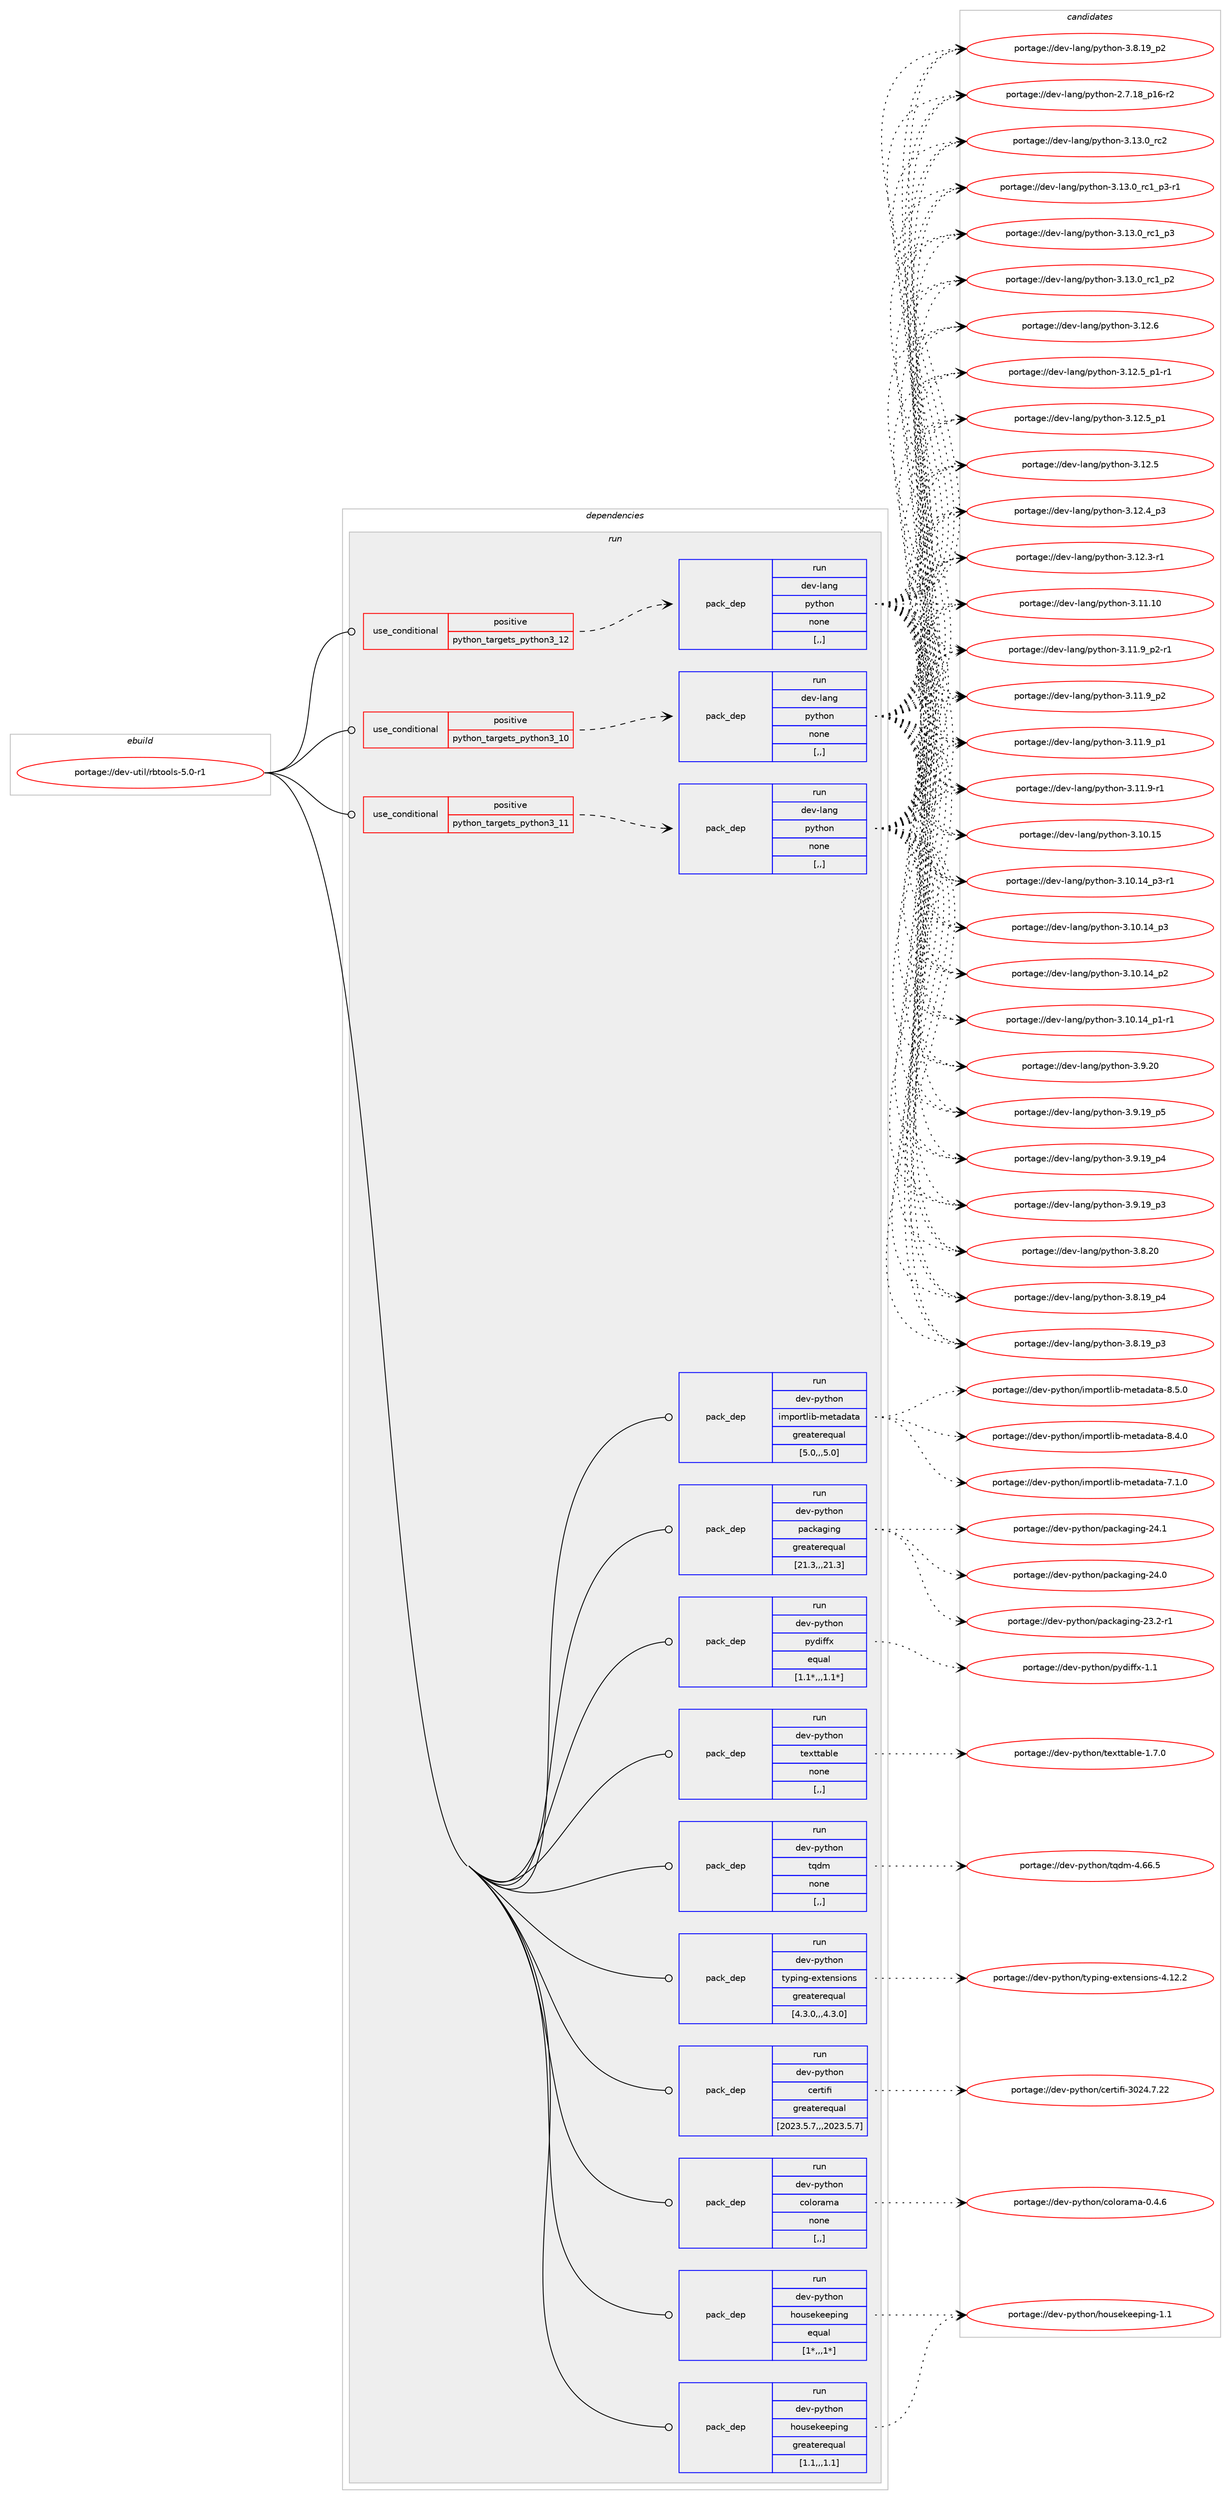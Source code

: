 digraph prolog {

# *************
# Graph options
# *************

newrank=true;
concentrate=true;
compound=true;
graph [rankdir=LR,fontname=Helvetica,fontsize=10,ranksep=1.5];#, ranksep=2.5, nodesep=0.2];
edge  [arrowhead=vee];
node  [fontname=Helvetica,fontsize=10];

# **********
# The ebuild
# **********

subgraph cluster_leftcol {
color=gray;
label=<<i>ebuild</i>>;
id [label="portage://dev-util/rbtools-5.0-r1", color=red, width=4, href="../dev-util/rbtools-5.0-r1.svg"];
}

# ****************
# The dependencies
# ****************

subgraph cluster_midcol {
color=gray;
label=<<i>dependencies</i>>;
subgraph cluster_compile {
fillcolor="#eeeeee";
style=filled;
label=<<i>compile</i>>;
}
subgraph cluster_compileandrun {
fillcolor="#eeeeee";
style=filled;
label=<<i>compile and run</i>>;
}
subgraph cluster_run {
fillcolor="#eeeeee";
style=filled;
label=<<i>run</i>>;
subgraph cond192992 {
dependency715919 [label=<<TABLE BORDER="0" CELLBORDER="1" CELLSPACING="0" CELLPADDING="4"><TR><TD ROWSPAN="3" CELLPADDING="10">use_conditional</TD></TR><TR><TD>positive</TD></TR><TR><TD>python_targets_python3_10</TD></TR></TABLE>>, shape=none, color=red];
subgraph pack517893 {
dependency715920 [label=<<TABLE BORDER="0" CELLBORDER="1" CELLSPACING="0" CELLPADDING="4" WIDTH="220"><TR><TD ROWSPAN="6" CELLPADDING="30">pack_dep</TD></TR><TR><TD WIDTH="110">run</TD></TR><TR><TD>dev-lang</TD></TR><TR><TD>python</TD></TR><TR><TD>none</TD></TR><TR><TD>[,,]</TD></TR></TABLE>>, shape=none, color=blue];
}
dependency715919:e -> dependency715920:w [weight=20,style="dashed",arrowhead="vee"];
}
id:e -> dependency715919:w [weight=20,style="solid",arrowhead="odot"];
subgraph cond192993 {
dependency715921 [label=<<TABLE BORDER="0" CELLBORDER="1" CELLSPACING="0" CELLPADDING="4"><TR><TD ROWSPAN="3" CELLPADDING="10">use_conditional</TD></TR><TR><TD>positive</TD></TR><TR><TD>python_targets_python3_11</TD></TR></TABLE>>, shape=none, color=red];
subgraph pack517894 {
dependency715922 [label=<<TABLE BORDER="0" CELLBORDER="1" CELLSPACING="0" CELLPADDING="4" WIDTH="220"><TR><TD ROWSPAN="6" CELLPADDING="30">pack_dep</TD></TR><TR><TD WIDTH="110">run</TD></TR><TR><TD>dev-lang</TD></TR><TR><TD>python</TD></TR><TR><TD>none</TD></TR><TR><TD>[,,]</TD></TR></TABLE>>, shape=none, color=blue];
}
dependency715921:e -> dependency715922:w [weight=20,style="dashed",arrowhead="vee"];
}
id:e -> dependency715921:w [weight=20,style="solid",arrowhead="odot"];
subgraph cond192994 {
dependency715923 [label=<<TABLE BORDER="0" CELLBORDER="1" CELLSPACING="0" CELLPADDING="4"><TR><TD ROWSPAN="3" CELLPADDING="10">use_conditional</TD></TR><TR><TD>positive</TD></TR><TR><TD>python_targets_python3_12</TD></TR></TABLE>>, shape=none, color=red];
subgraph pack517895 {
dependency715924 [label=<<TABLE BORDER="0" CELLBORDER="1" CELLSPACING="0" CELLPADDING="4" WIDTH="220"><TR><TD ROWSPAN="6" CELLPADDING="30">pack_dep</TD></TR><TR><TD WIDTH="110">run</TD></TR><TR><TD>dev-lang</TD></TR><TR><TD>python</TD></TR><TR><TD>none</TD></TR><TR><TD>[,,]</TD></TR></TABLE>>, shape=none, color=blue];
}
dependency715923:e -> dependency715924:w [weight=20,style="dashed",arrowhead="vee"];
}
id:e -> dependency715923:w [weight=20,style="solid",arrowhead="odot"];
subgraph pack517896 {
dependency715925 [label=<<TABLE BORDER="0" CELLBORDER="1" CELLSPACING="0" CELLPADDING="4" WIDTH="220"><TR><TD ROWSPAN="6" CELLPADDING="30">pack_dep</TD></TR><TR><TD WIDTH="110">run</TD></TR><TR><TD>dev-python</TD></TR><TR><TD>certifi</TD></TR><TR><TD>greaterequal</TD></TR><TR><TD>[2023.5.7,,,2023.5.7]</TD></TR></TABLE>>, shape=none, color=blue];
}
id:e -> dependency715925:w [weight=20,style="solid",arrowhead="odot"];
subgraph pack517897 {
dependency715926 [label=<<TABLE BORDER="0" CELLBORDER="1" CELLSPACING="0" CELLPADDING="4" WIDTH="220"><TR><TD ROWSPAN="6" CELLPADDING="30">pack_dep</TD></TR><TR><TD WIDTH="110">run</TD></TR><TR><TD>dev-python</TD></TR><TR><TD>colorama</TD></TR><TR><TD>none</TD></TR><TR><TD>[,,]</TD></TR></TABLE>>, shape=none, color=blue];
}
id:e -> dependency715926:w [weight=20,style="solid",arrowhead="odot"];
subgraph pack517898 {
dependency715927 [label=<<TABLE BORDER="0" CELLBORDER="1" CELLSPACING="0" CELLPADDING="4" WIDTH="220"><TR><TD ROWSPAN="6" CELLPADDING="30">pack_dep</TD></TR><TR><TD WIDTH="110">run</TD></TR><TR><TD>dev-python</TD></TR><TR><TD>housekeeping</TD></TR><TR><TD>equal</TD></TR><TR><TD>[1*,,,1*]</TD></TR></TABLE>>, shape=none, color=blue];
}
id:e -> dependency715927:w [weight=20,style="solid",arrowhead="odot"];
subgraph pack517899 {
dependency715928 [label=<<TABLE BORDER="0" CELLBORDER="1" CELLSPACING="0" CELLPADDING="4" WIDTH="220"><TR><TD ROWSPAN="6" CELLPADDING="30">pack_dep</TD></TR><TR><TD WIDTH="110">run</TD></TR><TR><TD>dev-python</TD></TR><TR><TD>housekeeping</TD></TR><TR><TD>greaterequal</TD></TR><TR><TD>[1.1,,,1.1]</TD></TR></TABLE>>, shape=none, color=blue];
}
id:e -> dependency715928:w [weight=20,style="solid",arrowhead="odot"];
subgraph pack517900 {
dependency715929 [label=<<TABLE BORDER="0" CELLBORDER="1" CELLSPACING="0" CELLPADDING="4" WIDTH="220"><TR><TD ROWSPAN="6" CELLPADDING="30">pack_dep</TD></TR><TR><TD WIDTH="110">run</TD></TR><TR><TD>dev-python</TD></TR><TR><TD>importlib-metadata</TD></TR><TR><TD>greaterequal</TD></TR><TR><TD>[5.0,,,5.0]</TD></TR></TABLE>>, shape=none, color=blue];
}
id:e -> dependency715929:w [weight=20,style="solid",arrowhead="odot"];
subgraph pack517901 {
dependency715930 [label=<<TABLE BORDER="0" CELLBORDER="1" CELLSPACING="0" CELLPADDING="4" WIDTH="220"><TR><TD ROWSPAN="6" CELLPADDING="30">pack_dep</TD></TR><TR><TD WIDTH="110">run</TD></TR><TR><TD>dev-python</TD></TR><TR><TD>packaging</TD></TR><TR><TD>greaterequal</TD></TR><TR><TD>[21.3,,,21.3]</TD></TR></TABLE>>, shape=none, color=blue];
}
id:e -> dependency715930:w [weight=20,style="solid",arrowhead="odot"];
subgraph pack517902 {
dependency715931 [label=<<TABLE BORDER="0" CELLBORDER="1" CELLSPACING="0" CELLPADDING="4" WIDTH="220"><TR><TD ROWSPAN="6" CELLPADDING="30">pack_dep</TD></TR><TR><TD WIDTH="110">run</TD></TR><TR><TD>dev-python</TD></TR><TR><TD>pydiffx</TD></TR><TR><TD>equal</TD></TR><TR><TD>[1.1*,,,1.1*]</TD></TR></TABLE>>, shape=none, color=blue];
}
id:e -> dependency715931:w [weight=20,style="solid",arrowhead="odot"];
subgraph pack517903 {
dependency715932 [label=<<TABLE BORDER="0" CELLBORDER="1" CELLSPACING="0" CELLPADDING="4" WIDTH="220"><TR><TD ROWSPAN="6" CELLPADDING="30">pack_dep</TD></TR><TR><TD WIDTH="110">run</TD></TR><TR><TD>dev-python</TD></TR><TR><TD>texttable</TD></TR><TR><TD>none</TD></TR><TR><TD>[,,]</TD></TR></TABLE>>, shape=none, color=blue];
}
id:e -> dependency715932:w [weight=20,style="solid",arrowhead="odot"];
subgraph pack517904 {
dependency715933 [label=<<TABLE BORDER="0" CELLBORDER="1" CELLSPACING="0" CELLPADDING="4" WIDTH="220"><TR><TD ROWSPAN="6" CELLPADDING="30">pack_dep</TD></TR><TR><TD WIDTH="110">run</TD></TR><TR><TD>dev-python</TD></TR><TR><TD>tqdm</TD></TR><TR><TD>none</TD></TR><TR><TD>[,,]</TD></TR></TABLE>>, shape=none, color=blue];
}
id:e -> dependency715933:w [weight=20,style="solid",arrowhead="odot"];
subgraph pack517905 {
dependency715934 [label=<<TABLE BORDER="0" CELLBORDER="1" CELLSPACING="0" CELLPADDING="4" WIDTH="220"><TR><TD ROWSPAN="6" CELLPADDING="30">pack_dep</TD></TR><TR><TD WIDTH="110">run</TD></TR><TR><TD>dev-python</TD></TR><TR><TD>typing-extensions</TD></TR><TR><TD>greaterequal</TD></TR><TR><TD>[4.3.0,,,4.3.0]</TD></TR></TABLE>>, shape=none, color=blue];
}
id:e -> dependency715934:w [weight=20,style="solid",arrowhead="odot"];
}
}

# **************
# The candidates
# **************

subgraph cluster_choices {
rank=same;
color=gray;
label=<<i>candidates</i>>;

subgraph choice517893 {
color=black;
nodesep=1;
choice10010111845108971101034711212111610411111045514649514648951149950 [label="portage://dev-lang/python-3.13.0_rc2", color=red, width=4,href="../dev-lang/python-3.13.0_rc2.svg"];
choice1001011184510897110103471121211161041111104551464951464895114994995112514511449 [label="portage://dev-lang/python-3.13.0_rc1_p3-r1", color=red, width=4,href="../dev-lang/python-3.13.0_rc1_p3-r1.svg"];
choice100101118451089711010347112121116104111110455146495146489511499499511251 [label="portage://dev-lang/python-3.13.0_rc1_p3", color=red, width=4,href="../dev-lang/python-3.13.0_rc1_p3.svg"];
choice100101118451089711010347112121116104111110455146495146489511499499511250 [label="portage://dev-lang/python-3.13.0_rc1_p2", color=red, width=4,href="../dev-lang/python-3.13.0_rc1_p2.svg"];
choice10010111845108971101034711212111610411111045514649504654 [label="portage://dev-lang/python-3.12.6", color=red, width=4,href="../dev-lang/python-3.12.6.svg"];
choice1001011184510897110103471121211161041111104551464950465395112494511449 [label="portage://dev-lang/python-3.12.5_p1-r1", color=red, width=4,href="../dev-lang/python-3.12.5_p1-r1.svg"];
choice100101118451089711010347112121116104111110455146495046539511249 [label="portage://dev-lang/python-3.12.5_p1", color=red, width=4,href="../dev-lang/python-3.12.5_p1.svg"];
choice10010111845108971101034711212111610411111045514649504653 [label="portage://dev-lang/python-3.12.5", color=red, width=4,href="../dev-lang/python-3.12.5.svg"];
choice100101118451089711010347112121116104111110455146495046529511251 [label="portage://dev-lang/python-3.12.4_p3", color=red, width=4,href="../dev-lang/python-3.12.4_p3.svg"];
choice100101118451089711010347112121116104111110455146495046514511449 [label="portage://dev-lang/python-3.12.3-r1", color=red, width=4,href="../dev-lang/python-3.12.3-r1.svg"];
choice1001011184510897110103471121211161041111104551464949464948 [label="portage://dev-lang/python-3.11.10", color=red, width=4,href="../dev-lang/python-3.11.10.svg"];
choice1001011184510897110103471121211161041111104551464949465795112504511449 [label="portage://dev-lang/python-3.11.9_p2-r1", color=red, width=4,href="../dev-lang/python-3.11.9_p2-r1.svg"];
choice100101118451089711010347112121116104111110455146494946579511250 [label="portage://dev-lang/python-3.11.9_p2", color=red, width=4,href="../dev-lang/python-3.11.9_p2.svg"];
choice100101118451089711010347112121116104111110455146494946579511249 [label="portage://dev-lang/python-3.11.9_p1", color=red, width=4,href="../dev-lang/python-3.11.9_p1.svg"];
choice100101118451089711010347112121116104111110455146494946574511449 [label="portage://dev-lang/python-3.11.9-r1", color=red, width=4,href="../dev-lang/python-3.11.9-r1.svg"];
choice1001011184510897110103471121211161041111104551464948464953 [label="portage://dev-lang/python-3.10.15", color=red, width=4,href="../dev-lang/python-3.10.15.svg"];
choice100101118451089711010347112121116104111110455146494846495295112514511449 [label="portage://dev-lang/python-3.10.14_p3-r1", color=red, width=4,href="../dev-lang/python-3.10.14_p3-r1.svg"];
choice10010111845108971101034711212111610411111045514649484649529511251 [label="portage://dev-lang/python-3.10.14_p3", color=red, width=4,href="../dev-lang/python-3.10.14_p3.svg"];
choice10010111845108971101034711212111610411111045514649484649529511250 [label="portage://dev-lang/python-3.10.14_p2", color=red, width=4,href="../dev-lang/python-3.10.14_p2.svg"];
choice100101118451089711010347112121116104111110455146494846495295112494511449 [label="portage://dev-lang/python-3.10.14_p1-r1", color=red, width=4,href="../dev-lang/python-3.10.14_p1-r1.svg"];
choice10010111845108971101034711212111610411111045514657465048 [label="portage://dev-lang/python-3.9.20", color=red, width=4,href="../dev-lang/python-3.9.20.svg"];
choice100101118451089711010347112121116104111110455146574649579511253 [label="portage://dev-lang/python-3.9.19_p5", color=red, width=4,href="../dev-lang/python-3.9.19_p5.svg"];
choice100101118451089711010347112121116104111110455146574649579511252 [label="portage://dev-lang/python-3.9.19_p4", color=red, width=4,href="../dev-lang/python-3.9.19_p4.svg"];
choice100101118451089711010347112121116104111110455146574649579511251 [label="portage://dev-lang/python-3.9.19_p3", color=red, width=4,href="../dev-lang/python-3.9.19_p3.svg"];
choice10010111845108971101034711212111610411111045514656465048 [label="portage://dev-lang/python-3.8.20", color=red, width=4,href="../dev-lang/python-3.8.20.svg"];
choice100101118451089711010347112121116104111110455146564649579511252 [label="portage://dev-lang/python-3.8.19_p4", color=red, width=4,href="../dev-lang/python-3.8.19_p4.svg"];
choice100101118451089711010347112121116104111110455146564649579511251 [label="portage://dev-lang/python-3.8.19_p3", color=red, width=4,href="../dev-lang/python-3.8.19_p3.svg"];
choice100101118451089711010347112121116104111110455146564649579511250 [label="portage://dev-lang/python-3.8.19_p2", color=red, width=4,href="../dev-lang/python-3.8.19_p2.svg"];
choice100101118451089711010347112121116104111110455046554649569511249544511450 [label="portage://dev-lang/python-2.7.18_p16-r2", color=red, width=4,href="../dev-lang/python-2.7.18_p16-r2.svg"];
dependency715920:e -> choice10010111845108971101034711212111610411111045514649514648951149950:w [style=dotted,weight="100"];
dependency715920:e -> choice1001011184510897110103471121211161041111104551464951464895114994995112514511449:w [style=dotted,weight="100"];
dependency715920:e -> choice100101118451089711010347112121116104111110455146495146489511499499511251:w [style=dotted,weight="100"];
dependency715920:e -> choice100101118451089711010347112121116104111110455146495146489511499499511250:w [style=dotted,weight="100"];
dependency715920:e -> choice10010111845108971101034711212111610411111045514649504654:w [style=dotted,weight="100"];
dependency715920:e -> choice1001011184510897110103471121211161041111104551464950465395112494511449:w [style=dotted,weight="100"];
dependency715920:e -> choice100101118451089711010347112121116104111110455146495046539511249:w [style=dotted,weight="100"];
dependency715920:e -> choice10010111845108971101034711212111610411111045514649504653:w [style=dotted,weight="100"];
dependency715920:e -> choice100101118451089711010347112121116104111110455146495046529511251:w [style=dotted,weight="100"];
dependency715920:e -> choice100101118451089711010347112121116104111110455146495046514511449:w [style=dotted,weight="100"];
dependency715920:e -> choice1001011184510897110103471121211161041111104551464949464948:w [style=dotted,weight="100"];
dependency715920:e -> choice1001011184510897110103471121211161041111104551464949465795112504511449:w [style=dotted,weight="100"];
dependency715920:e -> choice100101118451089711010347112121116104111110455146494946579511250:w [style=dotted,weight="100"];
dependency715920:e -> choice100101118451089711010347112121116104111110455146494946579511249:w [style=dotted,weight="100"];
dependency715920:e -> choice100101118451089711010347112121116104111110455146494946574511449:w [style=dotted,weight="100"];
dependency715920:e -> choice1001011184510897110103471121211161041111104551464948464953:w [style=dotted,weight="100"];
dependency715920:e -> choice100101118451089711010347112121116104111110455146494846495295112514511449:w [style=dotted,weight="100"];
dependency715920:e -> choice10010111845108971101034711212111610411111045514649484649529511251:w [style=dotted,weight="100"];
dependency715920:e -> choice10010111845108971101034711212111610411111045514649484649529511250:w [style=dotted,weight="100"];
dependency715920:e -> choice100101118451089711010347112121116104111110455146494846495295112494511449:w [style=dotted,weight="100"];
dependency715920:e -> choice10010111845108971101034711212111610411111045514657465048:w [style=dotted,weight="100"];
dependency715920:e -> choice100101118451089711010347112121116104111110455146574649579511253:w [style=dotted,weight="100"];
dependency715920:e -> choice100101118451089711010347112121116104111110455146574649579511252:w [style=dotted,weight="100"];
dependency715920:e -> choice100101118451089711010347112121116104111110455146574649579511251:w [style=dotted,weight="100"];
dependency715920:e -> choice10010111845108971101034711212111610411111045514656465048:w [style=dotted,weight="100"];
dependency715920:e -> choice100101118451089711010347112121116104111110455146564649579511252:w [style=dotted,weight="100"];
dependency715920:e -> choice100101118451089711010347112121116104111110455146564649579511251:w [style=dotted,weight="100"];
dependency715920:e -> choice100101118451089711010347112121116104111110455146564649579511250:w [style=dotted,weight="100"];
dependency715920:e -> choice100101118451089711010347112121116104111110455046554649569511249544511450:w [style=dotted,weight="100"];
}
subgraph choice517894 {
color=black;
nodesep=1;
choice10010111845108971101034711212111610411111045514649514648951149950 [label="portage://dev-lang/python-3.13.0_rc2", color=red, width=4,href="../dev-lang/python-3.13.0_rc2.svg"];
choice1001011184510897110103471121211161041111104551464951464895114994995112514511449 [label="portage://dev-lang/python-3.13.0_rc1_p3-r1", color=red, width=4,href="../dev-lang/python-3.13.0_rc1_p3-r1.svg"];
choice100101118451089711010347112121116104111110455146495146489511499499511251 [label="portage://dev-lang/python-3.13.0_rc1_p3", color=red, width=4,href="../dev-lang/python-3.13.0_rc1_p3.svg"];
choice100101118451089711010347112121116104111110455146495146489511499499511250 [label="portage://dev-lang/python-3.13.0_rc1_p2", color=red, width=4,href="../dev-lang/python-3.13.0_rc1_p2.svg"];
choice10010111845108971101034711212111610411111045514649504654 [label="portage://dev-lang/python-3.12.6", color=red, width=4,href="../dev-lang/python-3.12.6.svg"];
choice1001011184510897110103471121211161041111104551464950465395112494511449 [label="portage://dev-lang/python-3.12.5_p1-r1", color=red, width=4,href="../dev-lang/python-3.12.5_p1-r1.svg"];
choice100101118451089711010347112121116104111110455146495046539511249 [label="portage://dev-lang/python-3.12.5_p1", color=red, width=4,href="../dev-lang/python-3.12.5_p1.svg"];
choice10010111845108971101034711212111610411111045514649504653 [label="portage://dev-lang/python-3.12.5", color=red, width=4,href="../dev-lang/python-3.12.5.svg"];
choice100101118451089711010347112121116104111110455146495046529511251 [label="portage://dev-lang/python-3.12.4_p3", color=red, width=4,href="../dev-lang/python-3.12.4_p3.svg"];
choice100101118451089711010347112121116104111110455146495046514511449 [label="portage://dev-lang/python-3.12.3-r1", color=red, width=4,href="../dev-lang/python-3.12.3-r1.svg"];
choice1001011184510897110103471121211161041111104551464949464948 [label="portage://dev-lang/python-3.11.10", color=red, width=4,href="../dev-lang/python-3.11.10.svg"];
choice1001011184510897110103471121211161041111104551464949465795112504511449 [label="portage://dev-lang/python-3.11.9_p2-r1", color=red, width=4,href="../dev-lang/python-3.11.9_p2-r1.svg"];
choice100101118451089711010347112121116104111110455146494946579511250 [label="portage://dev-lang/python-3.11.9_p2", color=red, width=4,href="../dev-lang/python-3.11.9_p2.svg"];
choice100101118451089711010347112121116104111110455146494946579511249 [label="portage://dev-lang/python-3.11.9_p1", color=red, width=4,href="../dev-lang/python-3.11.9_p1.svg"];
choice100101118451089711010347112121116104111110455146494946574511449 [label="portage://dev-lang/python-3.11.9-r1", color=red, width=4,href="../dev-lang/python-3.11.9-r1.svg"];
choice1001011184510897110103471121211161041111104551464948464953 [label="portage://dev-lang/python-3.10.15", color=red, width=4,href="../dev-lang/python-3.10.15.svg"];
choice100101118451089711010347112121116104111110455146494846495295112514511449 [label="portage://dev-lang/python-3.10.14_p3-r1", color=red, width=4,href="../dev-lang/python-3.10.14_p3-r1.svg"];
choice10010111845108971101034711212111610411111045514649484649529511251 [label="portage://dev-lang/python-3.10.14_p3", color=red, width=4,href="../dev-lang/python-3.10.14_p3.svg"];
choice10010111845108971101034711212111610411111045514649484649529511250 [label="portage://dev-lang/python-3.10.14_p2", color=red, width=4,href="../dev-lang/python-3.10.14_p2.svg"];
choice100101118451089711010347112121116104111110455146494846495295112494511449 [label="portage://dev-lang/python-3.10.14_p1-r1", color=red, width=4,href="../dev-lang/python-3.10.14_p1-r1.svg"];
choice10010111845108971101034711212111610411111045514657465048 [label="portage://dev-lang/python-3.9.20", color=red, width=4,href="../dev-lang/python-3.9.20.svg"];
choice100101118451089711010347112121116104111110455146574649579511253 [label="portage://dev-lang/python-3.9.19_p5", color=red, width=4,href="../dev-lang/python-3.9.19_p5.svg"];
choice100101118451089711010347112121116104111110455146574649579511252 [label="portage://dev-lang/python-3.9.19_p4", color=red, width=4,href="../dev-lang/python-3.9.19_p4.svg"];
choice100101118451089711010347112121116104111110455146574649579511251 [label="portage://dev-lang/python-3.9.19_p3", color=red, width=4,href="../dev-lang/python-3.9.19_p3.svg"];
choice10010111845108971101034711212111610411111045514656465048 [label="portage://dev-lang/python-3.8.20", color=red, width=4,href="../dev-lang/python-3.8.20.svg"];
choice100101118451089711010347112121116104111110455146564649579511252 [label="portage://dev-lang/python-3.8.19_p4", color=red, width=4,href="../dev-lang/python-3.8.19_p4.svg"];
choice100101118451089711010347112121116104111110455146564649579511251 [label="portage://dev-lang/python-3.8.19_p3", color=red, width=4,href="../dev-lang/python-3.8.19_p3.svg"];
choice100101118451089711010347112121116104111110455146564649579511250 [label="portage://dev-lang/python-3.8.19_p2", color=red, width=4,href="../dev-lang/python-3.8.19_p2.svg"];
choice100101118451089711010347112121116104111110455046554649569511249544511450 [label="portage://dev-lang/python-2.7.18_p16-r2", color=red, width=4,href="../dev-lang/python-2.7.18_p16-r2.svg"];
dependency715922:e -> choice10010111845108971101034711212111610411111045514649514648951149950:w [style=dotted,weight="100"];
dependency715922:e -> choice1001011184510897110103471121211161041111104551464951464895114994995112514511449:w [style=dotted,weight="100"];
dependency715922:e -> choice100101118451089711010347112121116104111110455146495146489511499499511251:w [style=dotted,weight="100"];
dependency715922:e -> choice100101118451089711010347112121116104111110455146495146489511499499511250:w [style=dotted,weight="100"];
dependency715922:e -> choice10010111845108971101034711212111610411111045514649504654:w [style=dotted,weight="100"];
dependency715922:e -> choice1001011184510897110103471121211161041111104551464950465395112494511449:w [style=dotted,weight="100"];
dependency715922:e -> choice100101118451089711010347112121116104111110455146495046539511249:w [style=dotted,weight="100"];
dependency715922:e -> choice10010111845108971101034711212111610411111045514649504653:w [style=dotted,weight="100"];
dependency715922:e -> choice100101118451089711010347112121116104111110455146495046529511251:w [style=dotted,weight="100"];
dependency715922:e -> choice100101118451089711010347112121116104111110455146495046514511449:w [style=dotted,weight="100"];
dependency715922:e -> choice1001011184510897110103471121211161041111104551464949464948:w [style=dotted,weight="100"];
dependency715922:e -> choice1001011184510897110103471121211161041111104551464949465795112504511449:w [style=dotted,weight="100"];
dependency715922:e -> choice100101118451089711010347112121116104111110455146494946579511250:w [style=dotted,weight="100"];
dependency715922:e -> choice100101118451089711010347112121116104111110455146494946579511249:w [style=dotted,weight="100"];
dependency715922:e -> choice100101118451089711010347112121116104111110455146494946574511449:w [style=dotted,weight="100"];
dependency715922:e -> choice1001011184510897110103471121211161041111104551464948464953:w [style=dotted,weight="100"];
dependency715922:e -> choice100101118451089711010347112121116104111110455146494846495295112514511449:w [style=dotted,weight="100"];
dependency715922:e -> choice10010111845108971101034711212111610411111045514649484649529511251:w [style=dotted,weight="100"];
dependency715922:e -> choice10010111845108971101034711212111610411111045514649484649529511250:w [style=dotted,weight="100"];
dependency715922:e -> choice100101118451089711010347112121116104111110455146494846495295112494511449:w [style=dotted,weight="100"];
dependency715922:e -> choice10010111845108971101034711212111610411111045514657465048:w [style=dotted,weight="100"];
dependency715922:e -> choice100101118451089711010347112121116104111110455146574649579511253:w [style=dotted,weight="100"];
dependency715922:e -> choice100101118451089711010347112121116104111110455146574649579511252:w [style=dotted,weight="100"];
dependency715922:e -> choice100101118451089711010347112121116104111110455146574649579511251:w [style=dotted,weight="100"];
dependency715922:e -> choice10010111845108971101034711212111610411111045514656465048:w [style=dotted,weight="100"];
dependency715922:e -> choice100101118451089711010347112121116104111110455146564649579511252:w [style=dotted,weight="100"];
dependency715922:e -> choice100101118451089711010347112121116104111110455146564649579511251:w [style=dotted,weight="100"];
dependency715922:e -> choice100101118451089711010347112121116104111110455146564649579511250:w [style=dotted,weight="100"];
dependency715922:e -> choice100101118451089711010347112121116104111110455046554649569511249544511450:w [style=dotted,weight="100"];
}
subgraph choice517895 {
color=black;
nodesep=1;
choice10010111845108971101034711212111610411111045514649514648951149950 [label="portage://dev-lang/python-3.13.0_rc2", color=red, width=4,href="../dev-lang/python-3.13.0_rc2.svg"];
choice1001011184510897110103471121211161041111104551464951464895114994995112514511449 [label="portage://dev-lang/python-3.13.0_rc1_p3-r1", color=red, width=4,href="../dev-lang/python-3.13.0_rc1_p3-r1.svg"];
choice100101118451089711010347112121116104111110455146495146489511499499511251 [label="portage://dev-lang/python-3.13.0_rc1_p3", color=red, width=4,href="../dev-lang/python-3.13.0_rc1_p3.svg"];
choice100101118451089711010347112121116104111110455146495146489511499499511250 [label="portage://dev-lang/python-3.13.0_rc1_p2", color=red, width=4,href="../dev-lang/python-3.13.0_rc1_p2.svg"];
choice10010111845108971101034711212111610411111045514649504654 [label="portage://dev-lang/python-3.12.6", color=red, width=4,href="../dev-lang/python-3.12.6.svg"];
choice1001011184510897110103471121211161041111104551464950465395112494511449 [label="portage://dev-lang/python-3.12.5_p1-r1", color=red, width=4,href="../dev-lang/python-3.12.5_p1-r1.svg"];
choice100101118451089711010347112121116104111110455146495046539511249 [label="portage://dev-lang/python-3.12.5_p1", color=red, width=4,href="../dev-lang/python-3.12.5_p1.svg"];
choice10010111845108971101034711212111610411111045514649504653 [label="portage://dev-lang/python-3.12.5", color=red, width=4,href="../dev-lang/python-3.12.5.svg"];
choice100101118451089711010347112121116104111110455146495046529511251 [label="portage://dev-lang/python-3.12.4_p3", color=red, width=4,href="../dev-lang/python-3.12.4_p3.svg"];
choice100101118451089711010347112121116104111110455146495046514511449 [label="portage://dev-lang/python-3.12.3-r1", color=red, width=4,href="../dev-lang/python-3.12.3-r1.svg"];
choice1001011184510897110103471121211161041111104551464949464948 [label="portage://dev-lang/python-3.11.10", color=red, width=4,href="../dev-lang/python-3.11.10.svg"];
choice1001011184510897110103471121211161041111104551464949465795112504511449 [label="portage://dev-lang/python-3.11.9_p2-r1", color=red, width=4,href="../dev-lang/python-3.11.9_p2-r1.svg"];
choice100101118451089711010347112121116104111110455146494946579511250 [label="portage://dev-lang/python-3.11.9_p2", color=red, width=4,href="../dev-lang/python-3.11.9_p2.svg"];
choice100101118451089711010347112121116104111110455146494946579511249 [label="portage://dev-lang/python-3.11.9_p1", color=red, width=4,href="../dev-lang/python-3.11.9_p1.svg"];
choice100101118451089711010347112121116104111110455146494946574511449 [label="portage://dev-lang/python-3.11.9-r1", color=red, width=4,href="../dev-lang/python-3.11.9-r1.svg"];
choice1001011184510897110103471121211161041111104551464948464953 [label="portage://dev-lang/python-3.10.15", color=red, width=4,href="../dev-lang/python-3.10.15.svg"];
choice100101118451089711010347112121116104111110455146494846495295112514511449 [label="portage://dev-lang/python-3.10.14_p3-r1", color=red, width=4,href="../dev-lang/python-3.10.14_p3-r1.svg"];
choice10010111845108971101034711212111610411111045514649484649529511251 [label="portage://dev-lang/python-3.10.14_p3", color=red, width=4,href="../dev-lang/python-3.10.14_p3.svg"];
choice10010111845108971101034711212111610411111045514649484649529511250 [label="portage://dev-lang/python-3.10.14_p2", color=red, width=4,href="../dev-lang/python-3.10.14_p2.svg"];
choice100101118451089711010347112121116104111110455146494846495295112494511449 [label="portage://dev-lang/python-3.10.14_p1-r1", color=red, width=4,href="../dev-lang/python-3.10.14_p1-r1.svg"];
choice10010111845108971101034711212111610411111045514657465048 [label="portage://dev-lang/python-3.9.20", color=red, width=4,href="../dev-lang/python-3.9.20.svg"];
choice100101118451089711010347112121116104111110455146574649579511253 [label="portage://dev-lang/python-3.9.19_p5", color=red, width=4,href="../dev-lang/python-3.9.19_p5.svg"];
choice100101118451089711010347112121116104111110455146574649579511252 [label="portage://dev-lang/python-3.9.19_p4", color=red, width=4,href="../dev-lang/python-3.9.19_p4.svg"];
choice100101118451089711010347112121116104111110455146574649579511251 [label="portage://dev-lang/python-3.9.19_p3", color=red, width=4,href="../dev-lang/python-3.9.19_p3.svg"];
choice10010111845108971101034711212111610411111045514656465048 [label="portage://dev-lang/python-3.8.20", color=red, width=4,href="../dev-lang/python-3.8.20.svg"];
choice100101118451089711010347112121116104111110455146564649579511252 [label="portage://dev-lang/python-3.8.19_p4", color=red, width=4,href="../dev-lang/python-3.8.19_p4.svg"];
choice100101118451089711010347112121116104111110455146564649579511251 [label="portage://dev-lang/python-3.8.19_p3", color=red, width=4,href="../dev-lang/python-3.8.19_p3.svg"];
choice100101118451089711010347112121116104111110455146564649579511250 [label="portage://dev-lang/python-3.8.19_p2", color=red, width=4,href="../dev-lang/python-3.8.19_p2.svg"];
choice100101118451089711010347112121116104111110455046554649569511249544511450 [label="portage://dev-lang/python-2.7.18_p16-r2", color=red, width=4,href="../dev-lang/python-2.7.18_p16-r2.svg"];
dependency715924:e -> choice10010111845108971101034711212111610411111045514649514648951149950:w [style=dotted,weight="100"];
dependency715924:e -> choice1001011184510897110103471121211161041111104551464951464895114994995112514511449:w [style=dotted,weight="100"];
dependency715924:e -> choice100101118451089711010347112121116104111110455146495146489511499499511251:w [style=dotted,weight="100"];
dependency715924:e -> choice100101118451089711010347112121116104111110455146495146489511499499511250:w [style=dotted,weight="100"];
dependency715924:e -> choice10010111845108971101034711212111610411111045514649504654:w [style=dotted,weight="100"];
dependency715924:e -> choice1001011184510897110103471121211161041111104551464950465395112494511449:w [style=dotted,weight="100"];
dependency715924:e -> choice100101118451089711010347112121116104111110455146495046539511249:w [style=dotted,weight="100"];
dependency715924:e -> choice10010111845108971101034711212111610411111045514649504653:w [style=dotted,weight="100"];
dependency715924:e -> choice100101118451089711010347112121116104111110455146495046529511251:w [style=dotted,weight="100"];
dependency715924:e -> choice100101118451089711010347112121116104111110455146495046514511449:w [style=dotted,weight="100"];
dependency715924:e -> choice1001011184510897110103471121211161041111104551464949464948:w [style=dotted,weight="100"];
dependency715924:e -> choice1001011184510897110103471121211161041111104551464949465795112504511449:w [style=dotted,weight="100"];
dependency715924:e -> choice100101118451089711010347112121116104111110455146494946579511250:w [style=dotted,weight="100"];
dependency715924:e -> choice100101118451089711010347112121116104111110455146494946579511249:w [style=dotted,weight="100"];
dependency715924:e -> choice100101118451089711010347112121116104111110455146494946574511449:w [style=dotted,weight="100"];
dependency715924:e -> choice1001011184510897110103471121211161041111104551464948464953:w [style=dotted,weight="100"];
dependency715924:e -> choice100101118451089711010347112121116104111110455146494846495295112514511449:w [style=dotted,weight="100"];
dependency715924:e -> choice10010111845108971101034711212111610411111045514649484649529511251:w [style=dotted,weight="100"];
dependency715924:e -> choice10010111845108971101034711212111610411111045514649484649529511250:w [style=dotted,weight="100"];
dependency715924:e -> choice100101118451089711010347112121116104111110455146494846495295112494511449:w [style=dotted,weight="100"];
dependency715924:e -> choice10010111845108971101034711212111610411111045514657465048:w [style=dotted,weight="100"];
dependency715924:e -> choice100101118451089711010347112121116104111110455146574649579511253:w [style=dotted,weight="100"];
dependency715924:e -> choice100101118451089711010347112121116104111110455146574649579511252:w [style=dotted,weight="100"];
dependency715924:e -> choice100101118451089711010347112121116104111110455146574649579511251:w [style=dotted,weight="100"];
dependency715924:e -> choice10010111845108971101034711212111610411111045514656465048:w [style=dotted,weight="100"];
dependency715924:e -> choice100101118451089711010347112121116104111110455146564649579511252:w [style=dotted,weight="100"];
dependency715924:e -> choice100101118451089711010347112121116104111110455146564649579511251:w [style=dotted,weight="100"];
dependency715924:e -> choice100101118451089711010347112121116104111110455146564649579511250:w [style=dotted,weight="100"];
dependency715924:e -> choice100101118451089711010347112121116104111110455046554649569511249544511450:w [style=dotted,weight="100"];
}
subgraph choice517896 {
color=black;
nodesep=1;
choice10010111845112121116104111110479910111411610510210545514850524655465050 [label="portage://dev-python/certifi-3024.7.22", color=red, width=4,href="../dev-python/certifi-3024.7.22.svg"];
dependency715925:e -> choice10010111845112121116104111110479910111411610510210545514850524655465050:w [style=dotted,weight="100"];
}
subgraph choice517897 {
color=black;
nodesep=1;
choice1001011184511212111610411111047991111081111149710997454846524654 [label="portage://dev-python/colorama-0.4.6", color=red, width=4,href="../dev-python/colorama-0.4.6.svg"];
dependency715926:e -> choice1001011184511212111610411111047991111081111149710997454846524654:w [style=dotted,weight="100"];
}
subgraph choice517898 {
color=black;
nodesep=1;
choice100101118451121211161041111104710411111711510110710110111210511010345494649 [label="portage://dev-python/housekeeping-1.1", color=red, width=4,href="../dev-python/housekeeping-1.1.svg"];
dependency715927:e -> choice100101118451121211161041111104710411111711510110710110111210511010345494649:w [style=dotted,weight="100"];
}
subgraph choice517899 {
color=black;
nodesep=1;
choice100101118451121211161041111104710411111711510110710110111210511010345494649 [label="portage://dev-python/housekeeping-1.1", color=red, width=4,href="../dev-python/housekeeping-1.1.svg"];
dependency715928:e -> choice100101118451121211161041111104710411111711510110710110111210511010345494649:w [style=dotted,weight="100"];
}
subgraph choice517900 {
color=black;
nodesep=1;
choice10010111845112121116104111110471051091121111141161081059845109101116971009711697455646534648 [label="portage://dev-python/importlib-metadata-8.5.0", color=red, width=4,href="../dev-python/importlib-metadata-8.5.0.svg"];
choice10010111845112121116104111110471051091121111141161081059845109101116971009711697455646524648 [label="portage://dev-python/importlib-metadata-8.4.0", color=red, width=4,href="../dev-python/importlib-metadata-8.4.0.svg"];
choice10010111845112121116104111110471051091121111141161081059845109101116971009711697455546494648 [label="portage://dev-python/importlib-metadata-7.1.0", color=red, width=4,href="../dev-python/importlib-metadata-7.1.0.svg"];
dependency715929:e -> choice10010111845112121116104111110471051091121111141161081059845109101116971009711697455646534648:w [style=dotted,weight="100"];
dependency715929:e -> choice10010111845112121116104111110471051091121111141161081059845109101116971009711697455646524648:w [style=dotted,weight="100"];
dependency715929:e -> choice10010111845112121116104111110471051091121111141161081059845109101116971009711697455546494648:w [style=dotted,weight="100"];
}
subgraph choice517901 {
color=black;
nodesep=1;
choice10010111845112121116104111110471129799107971031051101034550524649 [label="portage://dev-python/packaging-24.1", color=red, width=4,href="../dev-python/packaging-24.1.svg"];
choice10010111845112121116104111110471129799107971031051101034550524648 [label="portage://dev-python/packaging-24.0", color=red, width=4,href="../dev-python/packaging-24.0.svg"];
choice100101118451121211161041111104711297991079710310511010345505146504511449 [label="portage://dev-python/packaging-23.2-r1", color=red, width=4,href="../dev-python/packaging-23.2-r1.svg"];
dependency715930:e -> choice10010111845112121116104111110471129799107971031051101034550524649:w [style=dotted,weight="100"];
dependency715930:e -> choice10010111845112121116104111110471129799107971031051101034550524648:w [style=dotted,weight="100"];
dependency715930:e -> choice100101118451121211161041111104711297991079710310511010345505146504511449:w [style=dotted,weight="100"];
}
subgraph choice517902 {
color=black;
nodesep=1;
choice100101118451121211161041111104711212110010510210212045494649 [label="portage://dev-python/pydiffx-1.1", color=red, width=4,href="../dev-python/pydiffx-1.1.svg"];
dependency715931:e -> choice100101118451121211161041111104711212110010510210212045494649:w [style=dotted,weight="100"];
}
subgraph choice517903 {
color=black;
nodesep=1;
choice10010111845112121116104111110471161011201161169798108101454946554648 [label="portage://dev-python/texttable-1.7.0", color=red, width=4,href="../dev-python/texttable-1.7.0.svg"];
dependency715932:e -> choice10010111845112121116104111110471161011201161169798108101454946554648:w [style=dotted,weight="100"];
}
subgraph choice517904 {
color=black;
nodesep=1;
choice100101118451121211161041111104711611310010945524654544653 [label="portage://dev-python/tqdm-4.66.5", color=red, width=4,href="../dev-python/tqdm-4.66.5.svg"];
dependency715933:e -> choice100101118451121211161041111104711611310010945524654544653:w [style=dotted,weight="100"];
}
subgraph choice517905 {
color=black;
nodesep=1;
choice10010111845112121116104111110471161211121051101034510112011610111011510511111011545524649504650 [label="portage://dev-python/typing-extensions-4.12.2", color=red, width=4,href="../dev-python/typing-extensions-4.12.2.svg"];
dependency715934:e -> choice10010111845112121116104111110471161211121051101034510112011610111011510511111011545524649504650:w [style=dotted,weight="100"];
}
}

}
